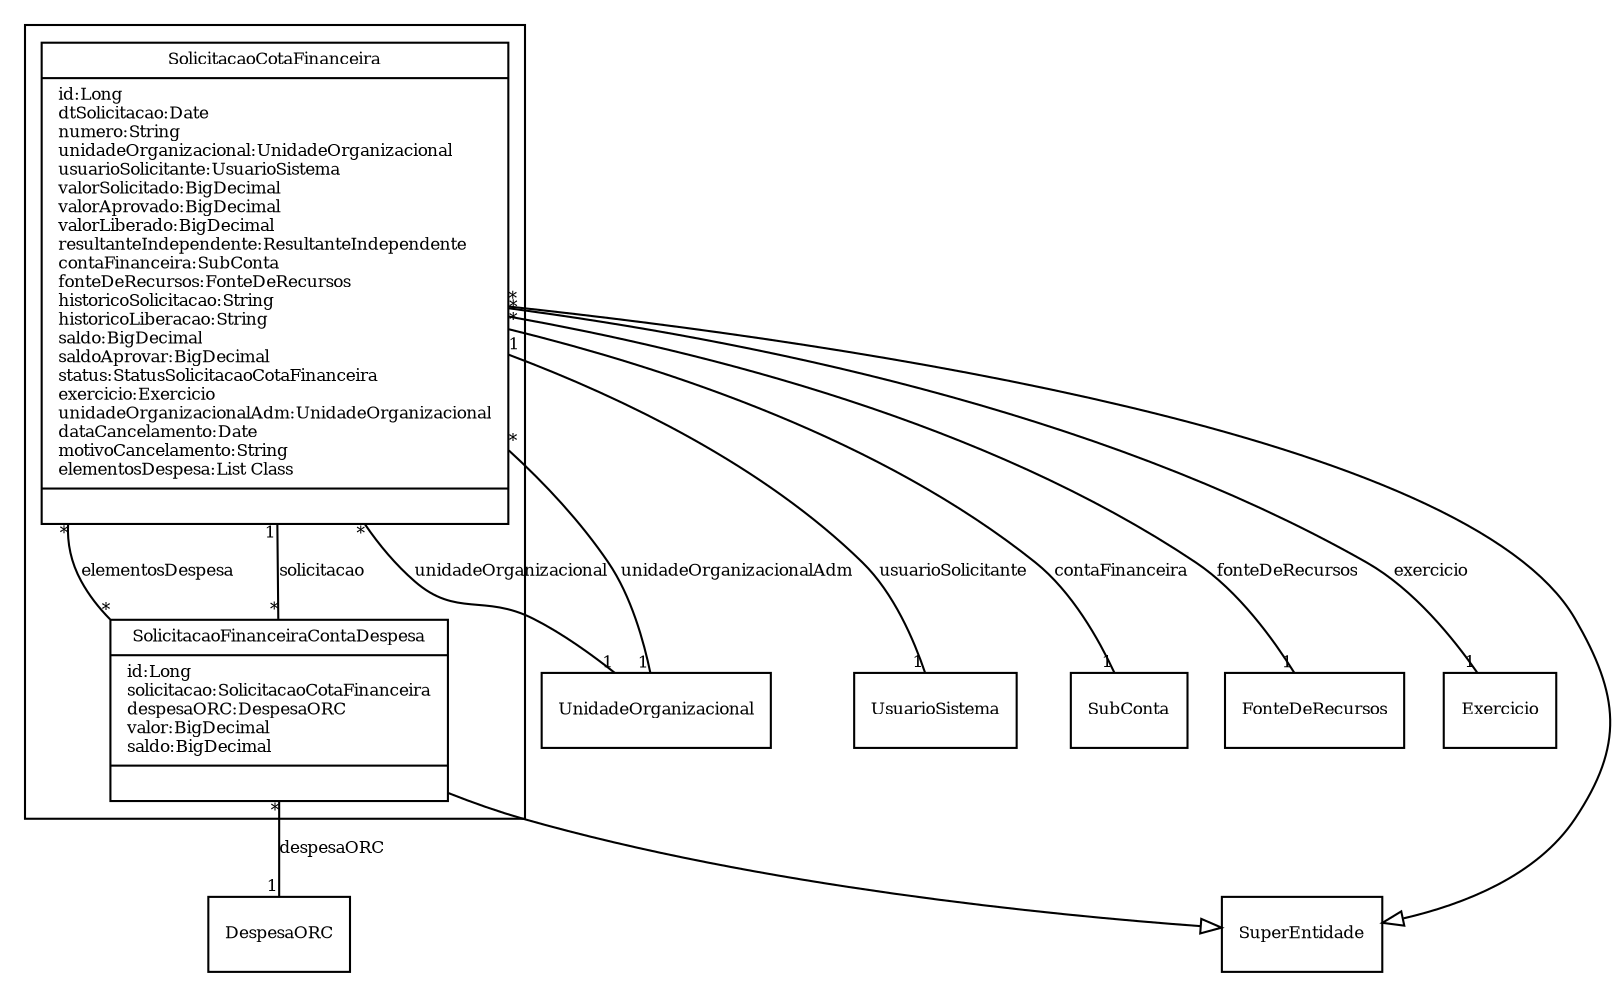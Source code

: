 digraph G{
fontname = "Times-Roman"
fontsize = 8

node [
        fontname = "Times-Roman"
        fontsize = 8
        shape = "record"
]

edge [
        fontname = "Times-Roman"
        fontsize = 8
]

subgraph clusterSOLICITACAO_FINANCEIRA
{
SolicitacaoCotaFinanceira [label = "{SolicitacaoCotaFinanceira|id:Long\ldtSolicitacao:Date\lnumero:String\lunidadeOrganizacional:UnidadeOrganizacional\lusuarioSolicitante:UsuarioSistema\lvalorSolicitado:BigDecimal\lvalorAprovado:BigDecimal\lvalorLiberado:BigDecimal\lresultanteIndependente:ResultanteIndependente\lcontaFinanceira:SubConta\lfonteDeRecursos:FonteDeRecursos\lhistoricoSolicitacao:String\lhistoricoLiberacao:String\lsaldo:BigDecimal\lsaldoAprovar:BigDecimal\lstatus:StatusSolicitacaoCotaFinanceira\lexercicio:Exercicio\lunidadeOrganizacionalAdm:UnidadeOrganizacional\ldataCancelamento:Date\lmotivoCancelamento:String\lelementosDespesa:List Class\l|\l}"]
SolicitacaoFinanceiraContaDespesa [label = "{SolicitacaoFinanceiraContaDespesa|id:Long\lsolicitacao:SolicitacaoCotaFinanceira\ldespesaORC:DespesaORC\lvalor:BigDecimal\lsaldo:BigDecimal\l|\l}"]
}
edge [arrowhead = "none" headlabel = "1" taillabel = "*"] SolicitacaoCotaFinanceira -> UnidadeOrganizacional [label = "unidadeOrganizacional"]
edge [arrowhead = "none" headlabel = "1" taillabel = "1"] SolicitacaoCotaFinanceira -> UsuarioSistema [label = "usuarioSolicitante"]
edge [arrowhead = "none" headlabel = "1" taillabel = "*"] SolicitacaoCotaFinanceira -> SubConta [label = "contaFinanceira"]
edge [arrowhead = "none" headlabel = "1" taillabel = "*"] SolicitacaoCotaFinanceira -> FonteDeRecursos [label = "fonteDeRecursos"]
edge [arrowhead = "none" headlabel = "1" taillabel = "*"] SolicitacaoCotaFinanceira -> Exercicio [label = "exercicio"]
edge [arrowhead = "none" headlabel = "1" taillabel = "*"] SolicitacaoCotaFinanceira -> UnidadeOrganizacional [label = "unidadeOrganizacionalAdm"]
edge [arrowhead = "none" headlabel = "*" taillabel = "*"] SolicitacaoCotaFinanceira -> SolicitacaoFinanceiraContaDespesa [label = "elementosDespesa"]
edge [ arrowhead = "empty" headlabel = "" taillabel = ""] SolicitacaoCotaFinanceira -> SuperEntidade
edge [arrowhead = "none" headlabel = "1" taillabel = "*"] SolicitacaoFinanceiraContaDespesa -> SolicitacaoCotaFinanceira [label = "solicitacao"]
edge [arrowhead = "none" headlabel = "1" taillabel = "*"] SolicitacaoFinanceiraContaDespesa -> DespesaORC [label = "despesaORC"]
edge [ arrowhead = "empty" headlabel = "" taillabel = ""] SolicitacaoFinanceiraContaDespesa -> SuperEntidade
}
